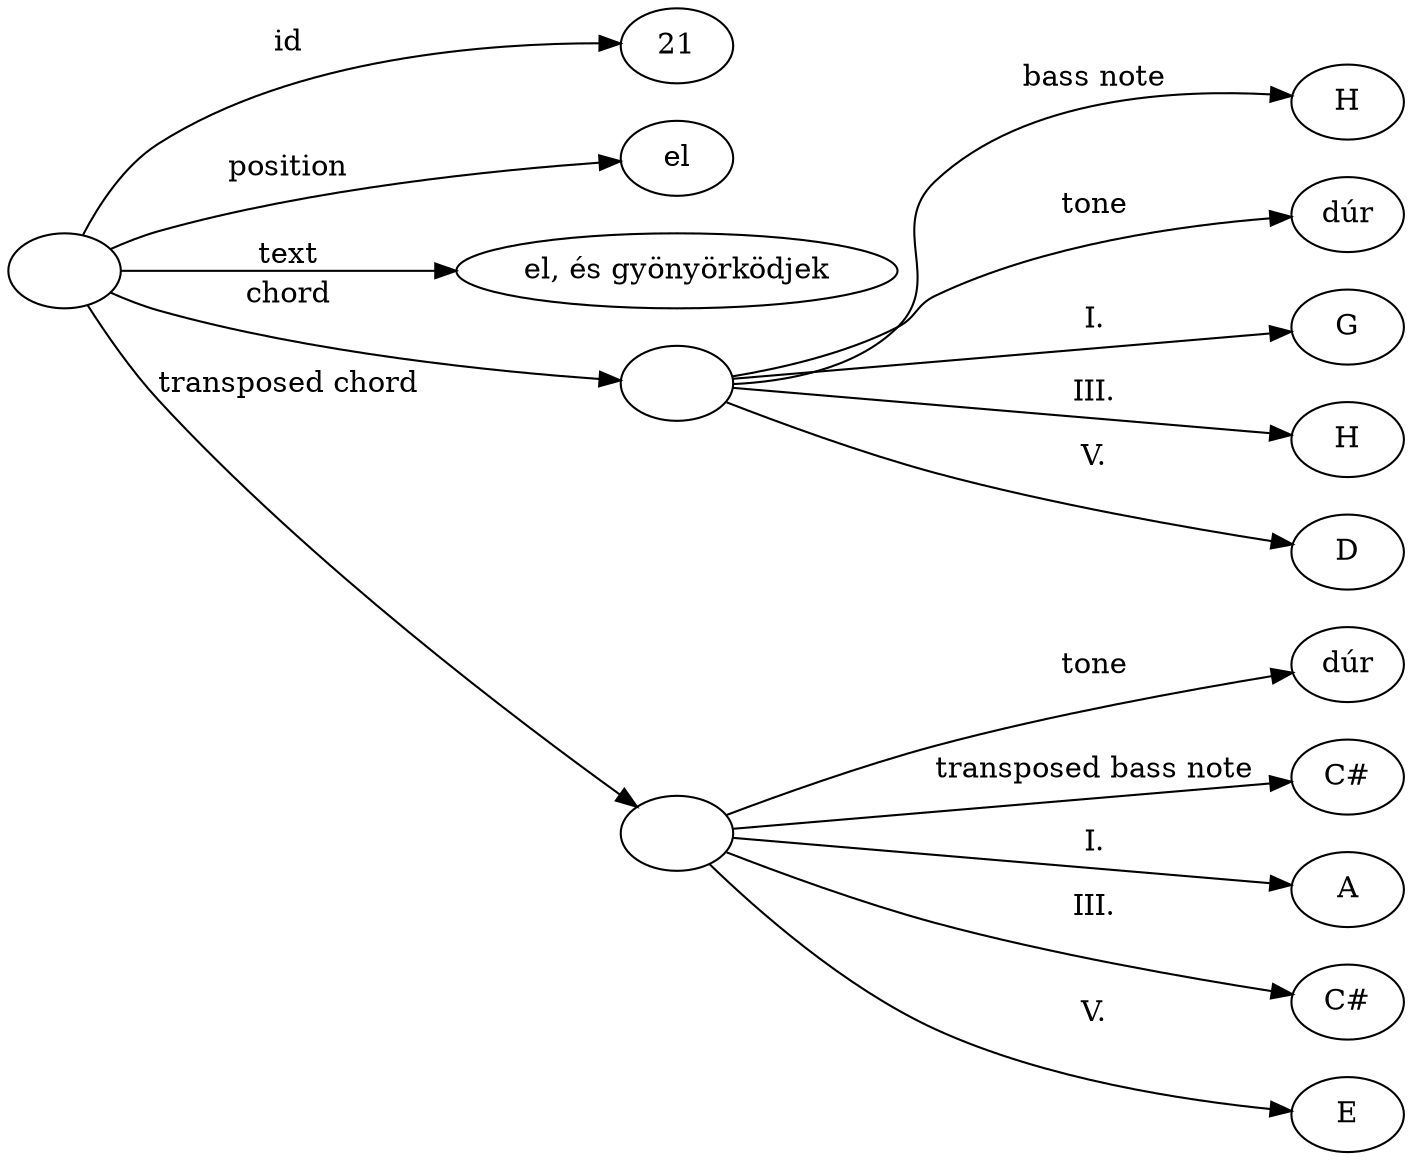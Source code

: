 digraph g {
    rankdir=LR
    Segment [label=""]
    ID [label="21"]
    Position [label="el"]
    Text [label="el, és gyönyörködjek"]
    Bass_note [label="H"]
    Chord [label=""]
    Tone [label="dúr"]
    Deg1 [label="G"]
    Deg3 [label="H"]
    Deg5 [label="D"]
    T_Chord [label=""]
    T_Tone [label="dúr"]
    T_Bass_note [label="C#"]
    T_Deg1 [label="A"]
    T_Deg3 [label="C#"]
    T_Deg5 [label="E"]
    Segment -> ID [label="id"]
    Segment -> Position [label="position"]
    Segment -> Text [label="text"]
    Segment -> T_Chord [label="transposed chord"]
    Segment -> Chord [label="chord"]
    Chord -> Tone [label="tone"]
    Chord -> Deg1 [label="I."]
    Chord -> Deg3 [label="III."]
    Chord -> Deg5 [label="V."]
    Chord -> Bass_note [label="bass note"]
    T_Chord -> T_Tone [label="tone"]
    T_Chord -> T_Bass_note [label="transposed bass note"]
    T_Chord -> T_Deg1 [label="I."]
    T_Chord -> T_Deg3 [label="III."]
    T_Chord -> T_Deg5 [label="V."]
}